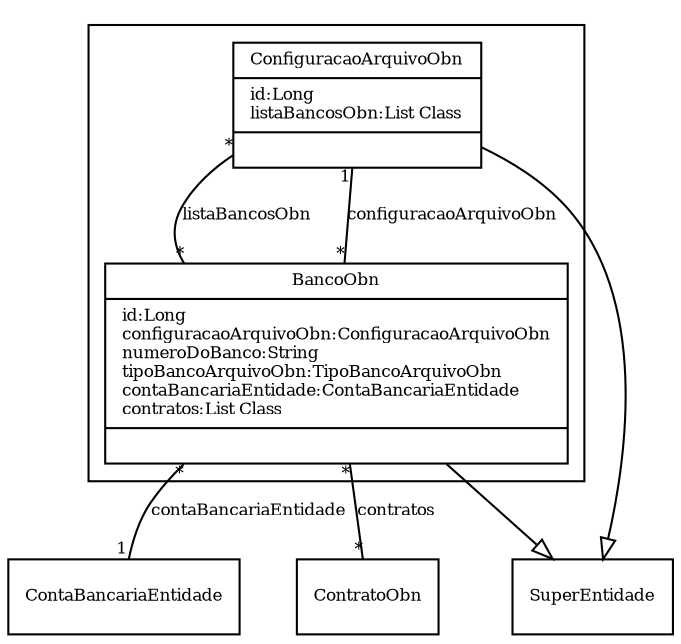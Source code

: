 digraph G{
fontname = "Times-Roman"
fontsize = 8

node [
        fontname = "Times-Roman"
        fontsize = 8
        shape = "record"
]

edge [
        fontname = "Times-Roman"
        fontsize = 8
]

subgraph clusterCONFIGURACAO_ARQUIVO_OBN
{
ConfiguracaoArquivoObn [label = "{ConfiguracaoArquivoObn|id:Long\llistaBancosObn:List Class\l|\l}"]
BancoObn [label = "{BancoObn|id:Long\lconfiguracaoArquivoObn:ConfiguracaoArquivoObn\lnumeroDoBanco:String\ltipoBancoArquivoObn:TipoBancoArquivoObn\lcontaBancariaEntidade:ContaBancariaEntidade\lcontratos:List Class\l|\l}"]
}
edge [arrowhead = "none" headlabel = "*" taillabel = "*"] ConfiguracaoArquivoObn -> BancoObn [label = "listaBancosObn"]
edge [ arrowhead = "empty" headlabel = "" taillabel = ""] ConfiguracaoArquivoObn -> SuperEntidade
edge [arrowhead = "none" headlabel = "1" taillabel = "*"] BancoObn -> ConfiguracaoArquivoObn [label = "configuracaoArquivoObn"]
edge [arrowhead = "none" headlabel = "1" taillabel = "*"] BancoObn -> ContaBancariaEntidade [label = "contaBancariaEntidade"]
edge [arrowhead = "none" headlabel = "*" taillabel = "*"] BancoObn -> ContratoObn [label = "contratos"]
edge [ arrowhead = "empty" headlabel = "" taillabel = ""] BancoObn -> SuperEntidade
}
